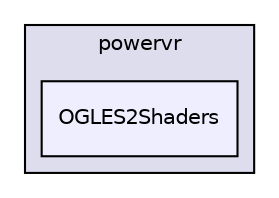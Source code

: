 digraph "PVR/SDK_3.4/Examples/Advanced/Shaders/OGLES2/Build/Android/src/com/powervr/OGLES2Shaders" {
  compound=true
  node [ fontsize="10", fontname="Helvetica"];
  edge [ labelfontsize="10", labelfontname="Helvetica"];
  subgraph clusterdir_5f44327baeeb4df83c7ef22fa88c43cc {
    graph [ bgcolor="#ddddee", pencolor="black", label="powervr" fontname="Helvetica", fontsize="10", URL="dir_5f44327baeeb4df83c7ef22fa88c43cc.html"]
  dir_138d6307a3a4855c8878920d30613863 [shape=box, label="OGLES2Shaders", style="filled", fillcolor="#eeeeff", pencolor="black", URL="dir_138d6307a3a4855c8878920d30613863.html"];
  }
}
